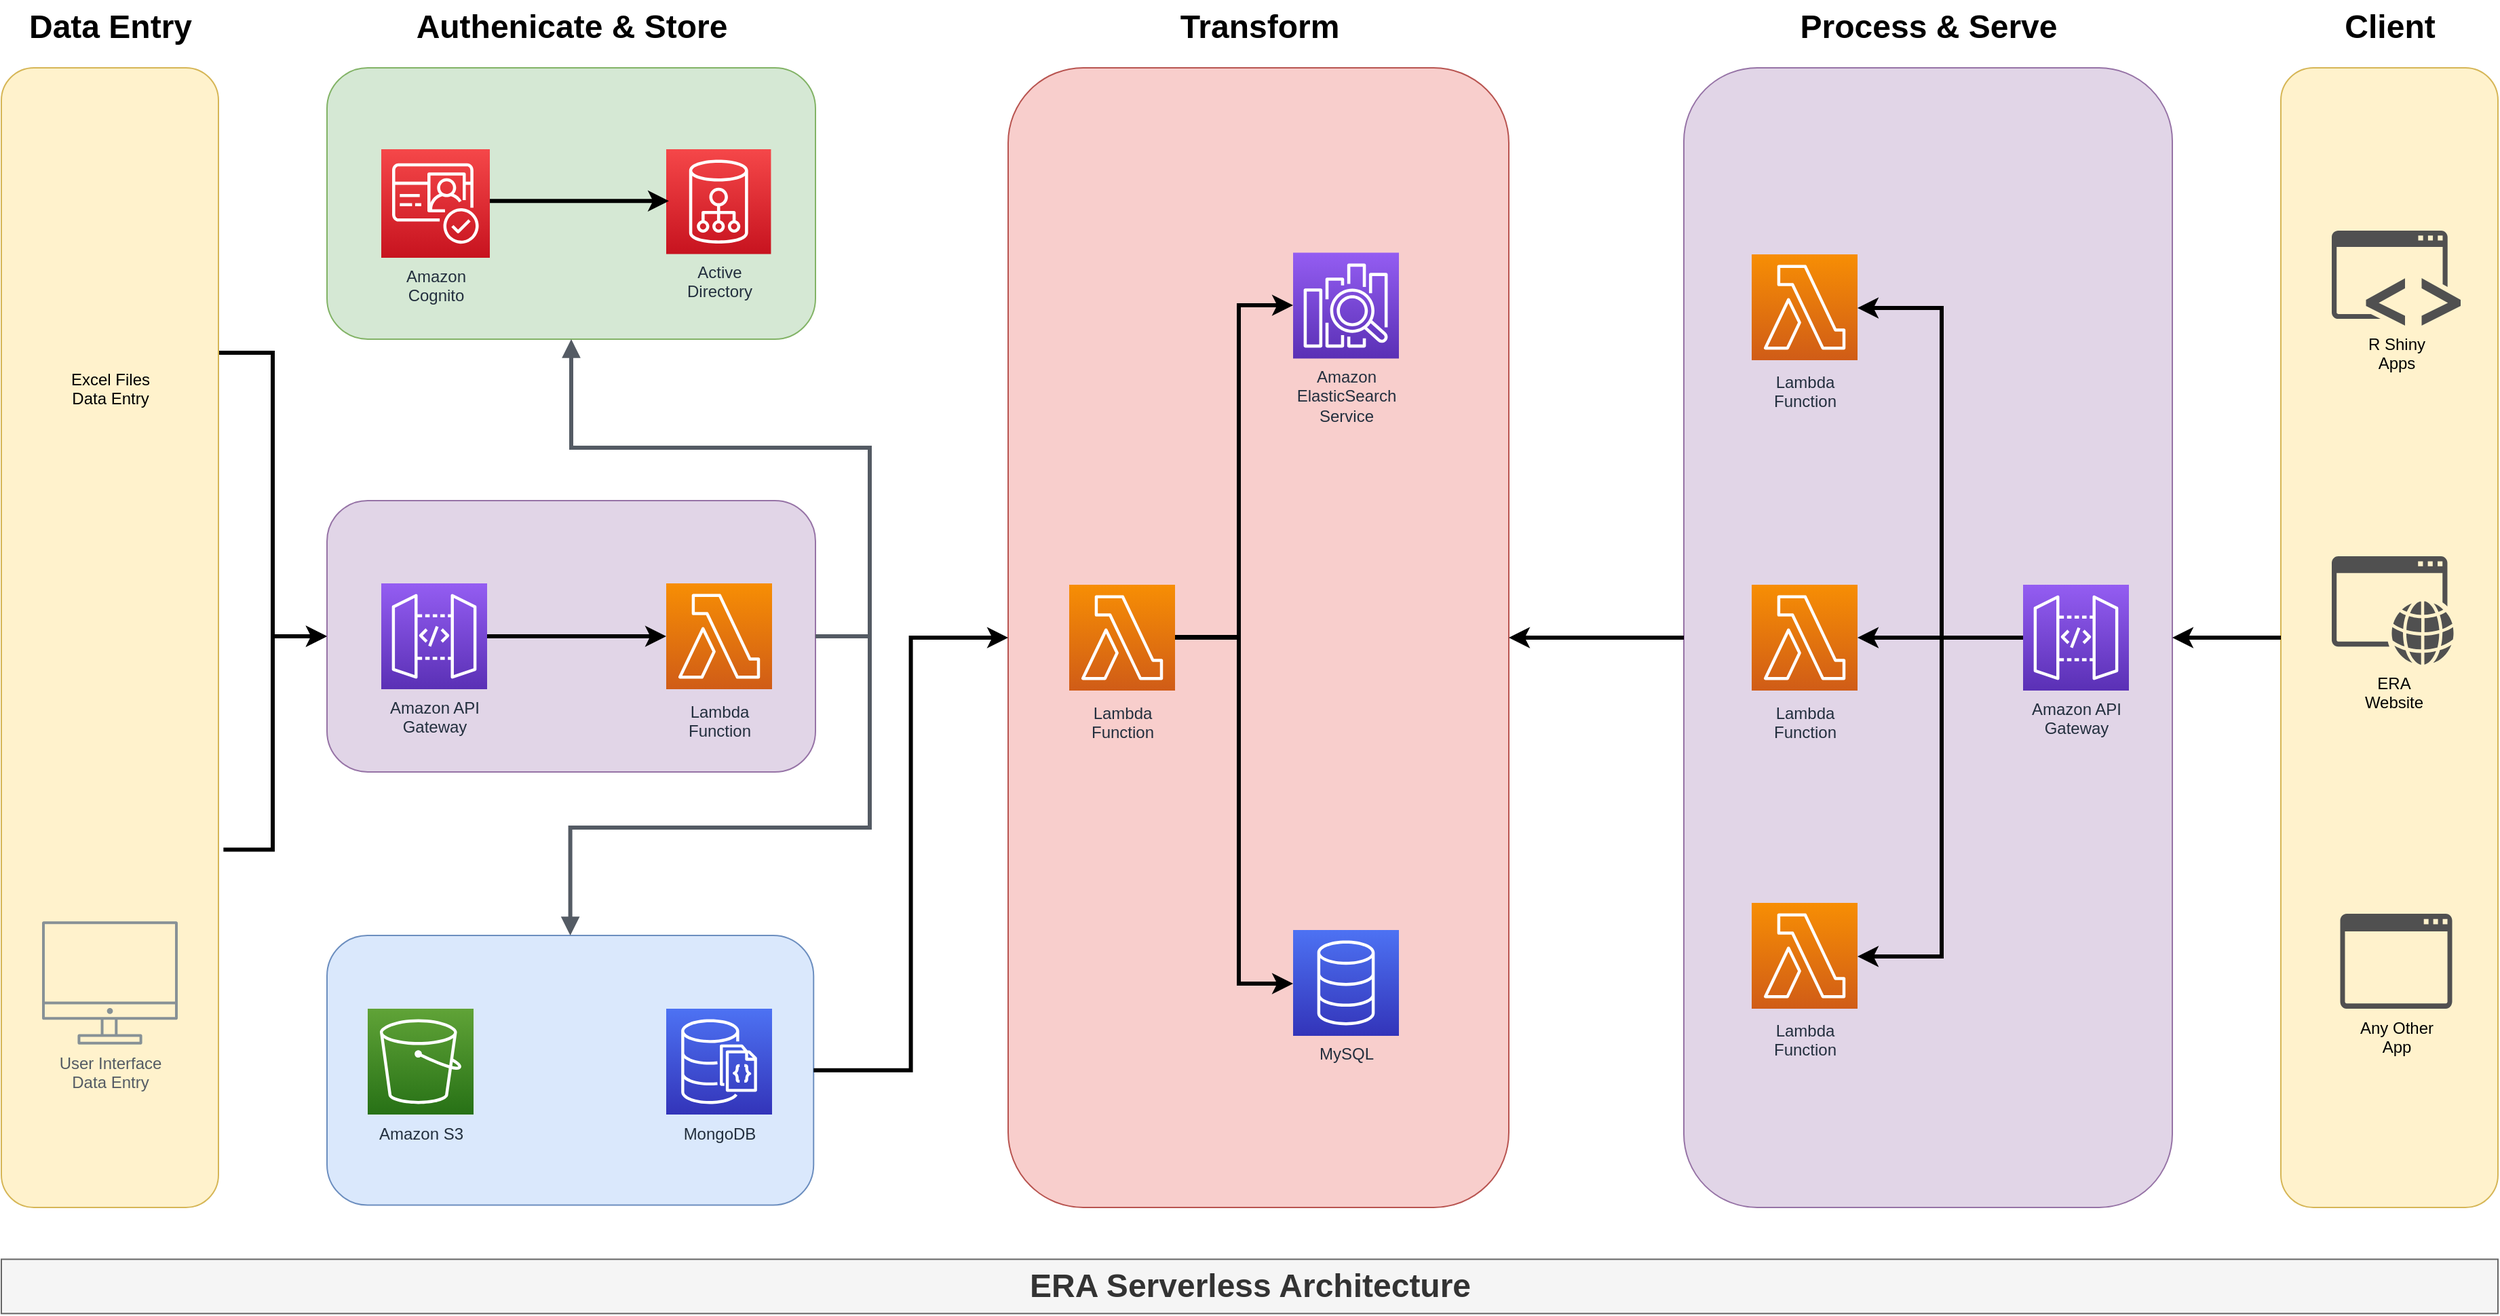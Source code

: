 <mxfile version="15.5.2" type="onedrive"><diagram id="Ht1M8jgEwFfnCIfOTk4-" name="Page-1"><mxGraphModel dx="1997" dy="1892" grid="1" gridSize="10" guides="1" tooltips="1" connect="1" arrows="1" fold="1" page="1" pageScale="1" pageWidth="1169" pageHeight="827" math="0" shadow="0"><root><mxCell id="0"/><mxCell id="1" parent="0"/><mxCell id="ac2I7F3j369CONuiqo8--59" value="" style="rounded=1;whiteSpace=wrap;html=1;labelBackgroundColor=none;labelBorderColor=none;fillColor=#e1d5e7;align=right;strokeColor=#9673a6;" vertex="1" parent="1"><mxGeometry x="1280" y="40" width="360" height="840" as="geometry"/></mxCell><mxCell id="ac2I7F3j369CONuiqo8--29" value="" style="rounded=1;whiteSpace=wrap;html=1;fillColor=#dae8fc;strokeColor=#6c8ebf;rotation=-90;" vertex="1" parent="1"><mxGeometry x="359.94" y="599.57" width="198.75" height="358.62" as="geometry"/></mxCell><mxCell id="ac2I7F3j369CONuiqo8--43" style="edgeStyle=orthogonalEdgeStyle;rounded=0;orthogonalLoop=1;jettySize=auto;html=1;exitX=1;exitY=0.25;exitDx=0;exitDy=0;entryX=0;entryY=0.5;entryDx=0;entryDy=0;strokeWidth=3;" edge="1" parent="1" source="ac2I7F3j369CONuiqo8--7" target="ac2I7F3j369CONuiqo8--23"><mxGeometry relative="1" as="geometry"/></mxCell><mxCell id="ac2I7F3j369CONuiqo8--7" value="" style="rounded=1;whiteSpace=wrap;html=1;fillColor=#fff2cc;strokeColor=#d6b656;" vertex="1" parent="1"><mxGeometry x="40" y="40" width="160" height="840" as="geometry"/></mxCell><mxCell id="UEzPUAAOIrF-is8g5C7q-109" value="User Interface &lt;br&gt;Data Entry" style="outlineConnect=0;gradientColor=none;fontColor=#545B64;strokeColor=none;fillColor=#879196;dashed=0;verticalLabelPosition=bottom;verticalAlign=top;align=center;html=1;fontSize=12;fontStyle=0;aspect=fixed;shape=mxgraph.aws4.illustration_desktop;pointerEvents=1;labelBackgroundColor=none;" parent="1" vertex="1"><mxGeometry x="70" y="669" width="100" height="91" as="geometry"/></mxCell><mxCell id="UEzPUAAOIrF-is8g5C7q-116" value="Amazon S3" style="outlineConnect=0;fontColor=#232F3E;gradientColor=#60A337;gradientDirection=north;fillColor=#277116;strokeColor=#ffffff;dashed=0;verticalLabelPosition=bottom;verticalAlign=top;align=center;html=1;fontSize=12;fontStyle=0;aspect=fixed;shape=mxgraph.aws4.resourceIcon;resIcon=mxgraph.aws4.s3;labelBackgroundColor=none;" parent="1" vertex="1"><mxGeometry x="310.0" y="733.5" width="78" height="78" as="geometry"/></mxCell><mxCell id="ac2I7F3j369CONuiqo8--1" value="Excel Files&lt;br&gt;Data Entry" style="shape=image;html=1;verticalAlign=top;verticalLabelPosition=bottom;labelBackgroundColor=none;imageAspect=0;aspect=fixed;image=https://cdn3.iconfinder.com/data/icons/document-icons-2/30/647708-excel-128.png" vertex="1" parent="1"><mxGeometry x="79.75" y="175" width="80.5" height="80.5" as="geometry"/></mxCell><mxCell id="ac2I7F3j369CONuiqo8--2" value="MongoDB" style="sketch=0;points=[[0,0,0],[0.25,0,0],[0.5,0,0],[0.75,0,0],[1,0,0],[0,1,0],[0.25,1,0],[0.5,1,0],[0.75,1,0],[1,1,0],[0,0.25,0],[0,0.5,0],[0,0.75,0],[1,0.25,0],[1,0.5,0],[1,0.75,0]];outlineConnect=0;fontColor=#232F3E;gradientColor=#4D72F3;gradientDirection=north;fillColor=#3334B9;strokeColor=#ffffff;dashed=0;verticalLabelPosition=bottom;verticalAlign=top;align=center;html=1;fontSize=12;fontStyle=0;aspect=fixed;shape=mxgraph.aws4.resourceIcon;resIcon=mxgraph.aws4.documentdb_with_mongodb_compatibility;" vertex="1" parent="1"><mxGeometry x="530" y="733.5" width="78" height="78" as="geometry"/></mxCell><mxCell id="ac2I7F3j369CONuiqo8--33" value="" style="group" vertex="1" connectable="0" parent="1"><mxGeometry x="280" y="359" width="360" height="235" as="geometry"/></mxCell><mxCell id="ac2I7F3j369CONuiqo8--28" value="&#10;&#10;&lt;pre&gt;&lt;code&gt;        {&#10;          &quot;term&quot;:&quot;213123&quot;,&#10;          &quot;frequency&quot;:5&#10;        }&#10;&lt;/code&gt;&lt;/pre&gt;&#10;&#10;" style="group" vertex="1" connectable="0" parent="ac2I7F3j369CONuiqo8--33"><mxGeometry width="360" height="200" as="geometry"/></mxCell><mxCell id="ac2I7F3j369CONuiqo8--23" value="" style="rounded=1;whiteSpace=wrap;html=1;labelBackgroundColor=none;labelBorderColor=none;fillColor=#e1d5e7;align=right;strokeColor=#9673a6;" vertex="1" parent="ac2I7F3j369CONuiqo8--28"><mxGeometry width="360" height="200" as="geometry"/></mxCell><mxCell id="UEzPUAAOIrF-is8g5C7q-113" value="Lambda &lt;br&gt;Function" style="outlineConnect=0;fontColor=#232F3E;gradientColor=#F78E04;gradientDirection=north;fillColor=#D05C17;strokeColor=#ffffff;dashed=0;verticalLabelPosition=bottom;verticalAlign=top;align=center;html=1;fontSize=12;fontStyle=0;aspect=fixed;shape=mxgraph.aws4.resourceIcon;resIcon=mxgraph.aws4.lambda;labelBackgroundColor=none;spacingTop=3;" parent="ac2I7F3j369CONuiqo8--28" vertex="1"><mxGeometry x="250" y="61" width="78" height="78" as="geometry"/></mxCell><mxCell id="ac2I7F3j369CONuiqo8--26" value="" style="edgeStyle=orthogonalEdgeStyle;rounded=0;orthogonalLoop=1;jettySize=auto;html=1;strokeWidth=3;" edge="1" parent="ac2I7F3j369CONuiqo8--28" source="UEzPUAAOIrF-is8g5C7q-114" target="UEzPUAAOIrF-is8g5C7q-113"><mxGeometry relative="1" as="geometry"/></mxCell><mxCell id="UEzPUAAOIrF-is8g5C7q-114" value="Amazon API&lt;br&gt;Gateway&lt;br&gt;" style="outlineConnect=0;fontColor=#232F3E;gradientColor=#945DF2;gradientDirection=north;fillColor=#5A30B5;strokeColor=#ffffff;dashed=0;verticalLabelPosition=bottom;verticalAlign=top;align=center;html=1;fontSize=12;fontStyle=0;aspect=fixed;shape=mxgraph.aws4.resourceIcon;resIcon=mxgraph.aws4.api_gateway;labelBackgroundColor=none;" parent="ac2I7F3j369CONuiqo8--28" vertex="1"><mxGeometry x="40" y="61" width="78" height="78" as="geometry"/></mxCell><mxCell id="ac2I7F3j369CONuiqo8--35" value="&#10;&#10;&lt;pre&gt;&lt;code&gt;        {&#10;          &quot;term&quot;:&quot;213123&quot;,&#10;          &quot;frequency&quot;:5&#10;        }&#10;&lt;/code&gt;&lt;/pre&gt;&#10;&#10;" style="group" vertex="1" connectable="0" parent="1"><mxGeometry x="280" y="40" width="360" height="200" as="geometry"/></mxCell><mxCell id="ac2I7F3j369CONuiqo8--36" value="" style="rounded=1;whiteSpace=wrap;html=1;labelBackgroundColor=none;labelBorderColor=none;fillColor=#d5e8d4;align=right;strokeColor=#82b366;" vertex="1" parent="ac2I7F3j369CONuiqo8--35"><mxGeometry width="360" height="200" as="geometry"/></mxCell><mxCell id="UEzPUAAOIrF-is8g5C7q-111" value="Amazon &lt;br&gt;Cognito" style="outlineConnect=0;fontColor=#232F3E;gradientColor=#F54749;gradientDirection=north;fillColor=#C7131F;strokeColor=#ffffff;dashed=0;verticalLabelPosition=bottom;verticalAlign=top;align=center;html=1;fontSize=12;fontStyle=0;aspect=fixed;shape=mxgraph.aws4.resourceIcon;resIcon=mxgraph.aws4.cognito;labelBackgroundColor=none;" parent="ac2I7F3j369CONuiqo8--35" vertex="1"><mxGeometry x="40" y="60" width="80" height="80" as="geometry"/></mxCell><mxCell id="UEzPUAAOIrF-is8g5C7q-112" value="Active&lt;br&gt;Directory" style="outlineConnect=0;fontColor=#232F3E;gradientColor=#F54749;gradientDirection=north;fillColor=#C7131F;strokeColor=#ffffff;dashed=0;verticalLabelPosition=bottom;verticalAlign=top;align=center;html=1;fontSize=12;fontStyle=0;aspect=fixed;shape=mxgraph.aws4.resourceIcon;resIcon=mxgraph.aws4.cloud_directory;labelBackgroundColor=none;" parent="ac2I7F3j369CONuiqo8--35" vertex="1"><mxGeometry x="250" y="60" width="77.22" height="77.22" as="geometry"/></mxCell><mxCell id="ac2I7F3j369CONuiqo8--49" value="" style="edgeStyle=orthogonalEdgeStyle;rounded=0;orthogonalLoop=1;jettySize=auto;html=1;strokeWidth=3;" edge="1" parent="ac2I7F3j369CONuiqo8--35"><mxGeometry relative="1" as="geometry"><mxPoint x="120" y="98.11" as="sourcePoint"/><mxPoint x="252" y="98.11" as="targetPoint"/></mxGeometry></mxCell><mxCell id="ac2I7F3j369CONuiqo8--41" value="" style="edgeStyle=orthogonalEdgeStyle;rounded=0;orthogonalLoop=1;jettySize=auto;html=1;exitX=1.023;exitY=0.686;exitDx=0;exitDy=0;exitPerimeter=0;entryX=0;entryY=0.5;entryDx=0;entryDy=0;strokeWidth=3;" edge="1" parent="1" source="ac2I7F3j369CONuiqo8--7" target="ac2I7F3j369CONuiqo8--23"><mxGeometry relative="1" as="geometry"><mxPoint x="310" y="280" as="targetPoint"/></mxGeometry></mxCell><mxCell id="ac2I7F3j369CONuiqo8--45" value="" style="edgeStyle=orthogonalEdgeStyle;html=1;endArrow=block;elbow=vertical;startArrow=none;startFill=0;endFill=1;strokeColor=#545B64;rounded=0;strokeWidth=3;" edge="1" parent="1" target="ac2I7F3j369CONuiqo8--36"><mxGeometry width="100" relative="1" as="geometry"><mxPoint x="640" y="459" as="sourcePoint"/><mxPoint x="900" y="520" as="targetPoint"/><Array as="points"><mxPoint x="680" y="459"/><mxPoint x="680" y="320"/><mxPoint x="460" y="320"/></Array></mxGeometry></mxCell><mxCell id="ac2I7F3j369CONuiqo8--55" value="" style="edgeStyle=orthogonalEdgeStyle;html=1;endArrow=block;elbow=vertical;startArrow=none;startFill=0;endFill=1;strokeColor=#545B64;rounded=0;strokeWidth=3;exitX=1;exitY=0.5;exitDx=0;exitDy=0;entryX=1;entryY=0.5;entryDx=0;entryDy=0;" edge="1" parent="1" source="ac2I7F3j369CONuiqo8--23" target="ac2I7F3j369CONuiqo8--29"><mxGeometry width="100" relative="1" as="geometry"><mxPoint x="650" y="469" as="sourcePoint"/><mxPoint x="440" y="620" as="targetPoint"/><Array as="points"><mxPoint x="680" y="459"/><mxPoint x="680" y="600"/><mxPoint x="459" y="600"/></Array></mxGeometry></mxCell><mxCell id="ac2I7F3j369CONuiqo8--47" value="" style="rounded=1;whiteSpace=wrap;html=1;fillColor=#f8cecc;strokeColor=#b85450;" vertex="1" parent="1"><mxGeometry x="782" y="40" width="369" height="840" as="geometry"/></mxCell><mxCell id="UEzPUAAOIrF-is8g5C7q-120" value="Amazon&lt;br&gt;ElasticSearch&lt;br&gt;Service&lt;br&gt;" style="outlineConnect=0;fontColor=#232F3E;gradientColor=#945DF2;gradientDirection=north;fillColor=#5A30B5;strokeColor=#ffffff;dashed=0;verticalLabelPosition=bottom;verticalAlign=top;align=center;html=1;fontSize=12;fontStyle=0;aspect=fixed;shape=mxgraph.aws4.resourceIcon;resIcon=mxgraph.aws4.elasticsearch_service;labelBackgroundColor=none;" parent="1" vertex="1"><mxGeometry x="992.004" y="176.248" width="78" height="78" as="geometry"/></mxCell><mxCell id="ac2I7F3j369CONuiqo8--3" value="MySQL" style="sketch=0;points=[[0,0,0],[0.25,0,0],[0.5,0,0],[0.75,0,0],[1,0,0],[0,1,0],[0.25,1,0],[0.5,1,0],[0.75,1,0],[1,1,0],[0,0.25,0],[0,0.5,0],[0,0.75,0],[1,0.25,0],[1,0.5,0],[1,0.75,0]];outlineConnect=0;fontColor=#232F3E;gradientColor=#4D72F3;gradientDirection=north;fillColor=#3334B9;strokeColor=#ffffff;dashed=0;verticalLabelPosition=bottom;verticalAlign=top;align=center;html=1;fontSize=12;fontStyle=0;aspect=fixed;shape=mxgraph.aws4.resourceIcon;resIcon=mxgraph.aws4.database;" vertex="1" parent="1"><mxGeometry x="992.004" y="675.497" width="78" height="78" as="geometry"/></mxCell><mxCell id="ac2I7F3j369CONuiqo8--5" value="Lambda&lt;br&gt;Function" style="outlineConnect=0;fontColor=#232F3E;gradientColor=#F78E04;gradientDirection=north;fillColor=#D05C17;strokeColor=#ffffff;dashed=0;verticalLabelPosition=bottom;verticalAlign=top;align=center;html=1;fontSize=12;fontStyle=0;aspect=fixed;shape=mxgraph.aws4.resourceIcon;resIcon=mxgraph.aws4.lambda;labelBackgroundColor=none;spacingTop=3;" vertex="1" parent="1"><mxGeometry x="827.006" y="420.995" width="78" height="78" as="geometry"/></mxCell><mxCell id="ac2I7F3j369CONuiqo8--56" value="" style="edgeStyle=orthogonalEdgeStyle;rounded=0;orthogonalLoop=1;jettySize=auto;html=1;strokeWidth=3;exitX=0.5;exitY=1;exitDx=0;exitDy=0;entryX=0;entryY=0.5;entryDx=0;entryDy=0;" edge="1" parent="1" source="ac2I7F3j369CONuiqo8--29" target="ac2I7F3j369CONuiqo8--47"><mxGeometry relative="1" as="geometry"><mxPoint x="688" y="828" as="sourcePoint"/><mxPoint x="820" y="828" as="targetPoint"/></mxGeometry></mxCell><mxCell id="ac2I7F3j369CONuiqo8--58" value="" style="edgeStyle=orthogonalEdgeStyle;rounded=0;orthogonalLoop=1;jettySize=auto;html=1;strokeWidth=3;" edge="1" parent="1" source="ac2I7F3j369CONuiqo8--5" target="UEzPUAAOIrF-is8g5C7q-120"><mxGeometry relative="1" as="geometry"><mxPoint x="922" y="460" as="sourcePoint"/><mxPoint x="1034" y="460" as="targetPoint"/><Array as="points"><mxPoint x="952" y="460"/><mxPoint x="952" y="215"/></Array></mxGeometry></mxCell><mxCell id="ac2I7F3j369CONuiqo8--57" value="" style="edgeStyle=orthogonalEdgeStyle;rounded=0;orthogonalLoop=1;jettySize=auto;html=1;strokeWidth=3;" edge="1" parent="1" target="ac2I7F3j369CONuiqo8--3"><mxGeometry relative="1" as="geometry"><mxPoint x="905" y="459.5" as="sourcePoint"/><mxPoint x="1037" y="459.5" as="targetPoint"/><Array as="points"><mxPoint x="952" y="460"/><mxPoint x="952" y="715"/></Array></mxGeometry></mxCell><mxCell id="ac2I7F3j369CONuiqo8--61" value="Amazon API&lt;br&gt;Gateway&lt;br&gt;" style="outlineConnect=0;fontColor=#232F3E;gradientColor=#945DF2;gradientDirection=north;fillColor=#5A30B5;strokeColor=#ffffff;dashed=0;verticalLabelPosition=bottom;verticalAlign=top;align=center;html=1;fontSize=12;fontStyle=0;aspect=fixed;shape=mxgraph.aws4.resourceIcon;resIcon=mxgraph.aws4.api_gateway;labelBackgroundColor=none;" vertex="1" parent="1"><mxGeometry x="1530" y="421" width="78" height="78" as="geometry"/></mxCell><mxCell id="ac2I7F3j369CONuiqo8--63" value="Lambda&lt;br&gt;Function" style="outlineConnect=0;fontColor=#232F3E;gradientColor=#F78E04;gradientDirection=north;fillColor=#D05C17;strokeColor=#ffffff;dashed=0;verticalLabelPosition=bottom;verticalAlign=top;align=center;html=1;fontSize=12;fontStyle=0;aspect=fixed;shape=mxgraph.aws4.resourceIcon;resIcon=mxgraph.aws4.lambda;labelBackgroundColor=none;spacingTop=3;" vertex="1" parent="1"><mxGeometry x="1329.996" y="177.495" width="78" height="78" as="geometry"/></mxCell><mxCell id="ac2I7F3j369CONuiqo8--65" value="Lambda&lt;br&gt;Function" style="outlineConnect=0;fontColor=#232F3E;gradientColor=#F78E04;gradientDirection=north;fillColor=#D05C17;strokeColor=#ffffff;dashed=0;verticalLabelPosition=bottom;verticalAlign=top;align=center;html=1;fontSize=12;fontStyle=0;aspect=fixed;shape=mxgraph.aws4.resourceIcon;resIcon=mxgraph.aws4.lambda;labelBackgroundColor=none;spacingTop=3;" vertex="1" parent="1"><mxGeometry x="1329.996" y="420.995" width="78" height="78" as="geometry"/></mxCell><mxCell id="ac2I7F3j369CONuiqo8--66" value="Lambda&lt;br&gt;Function" style="outlineConnect=0;fontColor=#232F3E;gradientColor=#F78E04;gradientDirection=north;fillColor=#D05C17;strokeColor=#ffffff;dashed=0;verticalLabelPosition=bottom;verticalAlign=top;align=center;html=1;fontSize=12;fontStyle=0;aspect=fixed;shape=mxgraph.aws4.resourceIcon;resIcon=mxgraph.aws4.lambda;labelBackgroundColor=none;spacingTop=3;" vertex="1" parent="1"><mxGeometry x="1329.996" y="655.495" width="78" height="78" as="geometry"/></mxCell><mxCell id="ac2I7F3j369CONuiqo8--68" value="" style="edgeStyle=orthogonalEdgeStyle;rounded=0;orthogonalLoop=1;jettySize=auto;html=1;strokeWidth=3;" edge="1" parent="1" source="ac2I7F3j369CONuiqo8--61" target="ac2I7F3j369CONuiqo8--65"><mxGeometry relative="1" as="geometry"><mxPoint x="1740" y="530" as="sourcePoint"/><mxPoint x="1827.004" y="785.5" as="targetPoint"/></mxGeometry></mxCell><mxCell id="ac2I7F3j369CONuiqo8--69" value="" style="edgeStyle=orthogonalEdgeStyle;rounded=0;orthogonalLoop=1;jettySize=auto;html=1;strokeWidth=3;" edge="1" parent="1" target="ac2I7F3j369CONuiqo8--63"><mxGeometry relative="1" as="geometry"><mxPoint x="1530" y="460" as="sourcePoint"/><mxPoint x="1417.996" y="470" as="targetPoint"/><Array as="points"><mxPoint x="1470" y="460"/><mxPoint x="1470" y="217"/></Array></mxGeometry></mxCell><mxCell id="ac2I7F3j369CONuiqo8--70" value="" style="edgeStyle=orthogonalEdgeStyle;rounded=0;orthogonalLoop=1;jettySize=auto;html=1;strokeWidth=3;" edge="1" parent="1" target="ac2I7F3j369CONuiqo8--66"><mxGeometry relative="1" as="geometry"><mxPoint x="1530" y="460" as="sourcePoint"/><mxPoint x="1417.996" y="227" as="targetPoint"/><Array as="points"><mxPoint x="1470" y="460"/><mxPoint x="1470" y="695"/></Array></mxGeometry></mxCell><mxCell id="ac2I7F3j369CONuiqo8--71" value="" style="edgeStyle=orthogonalEdgeStyle;rounded=0;orthogonalLoop=1;jettySize=auto;html=1;strokeWidth=3;exitX=0;exitY=0.5;exitDx=0;exitDy=0;" edge="1" parent="1" source="ac2I7F3j369CONuiqo8--59" target="ac2I7F3j369CONuiqo8--47"><mxGeometry relative="1" as="geometry"><mxPoint x="1710" y="340" as="sourcePoint"/><mxPoint x="1587.996" y="340" as="targetPoint"/></mxGeometry></mxCell><mxCell id="ac2I7F3j369CONuiqo8--72" value="" style="rounded=1;whiteSpace=wrap;html=1;fillColor=#fff2cc;strokeColor=#d6b656;" vertex="1" parent="1"><mxGeometry x="1720" y="40" width="160" height="840" as="geometry"/></mxCell><mxCell id="ac2I7F3j369CONuiqo8--77" value="ERA &lt;br&gt;Website" style="sketch=0;pointerEvents=1;shadow=0;dashed=0;html=1;strokeColor=none;fillColor=#505050;labelPosition=center;verticalLabelPosition=bottom;verticalAlign=top;outlineConnect=0;align=center;shape=mxgraph.office.concepts.application_web;labelBackgroundColor=none;labelBorderColor=none;" vertex="1" parent="1"><mxGeometry x="1757.5" y="400" width="90" height="80" as="geometry"/></mxCell><mxCell id="ac2I7F3j369CONuiqo8--78" value="R Shiny &lt;br&gt;Apps" style="sketch=0;pointerEvents=1;shadow=0;dashed=0;html=1;strokeColor=none;fillColor=#505050;labelPosition=center;verticalLabelPosition=bottom;verticalAlign=top;outlineConnect=0;align=center;shape=mxgraph.office.concepts.application_hybrid;labelBackgroundColor=none;labelBorderColor=none;" vertex="1" parent="1"><mxGeometry x="1757.5" y="160" width="95" height="70" as="geometry"/></mxCell><mxCell id="ac2I7F3j369CONuiqo8--79" value="Any Other &lt;br&gt;App" style="sketch=0;pointerEvents=1;shadow=0;dashed=0;html=1;strokeColor=none;fillColor=#505050;labelPosition=center;verticalLabelPosition=bottom;verticalAlign=top;outlineConnect=0;align=center;shape=mxgraph.office.concepts.application_generic;labelBackgroundColor=none;labelBorderColor=none;" vertex="1" parent="1"><mxGeometry x="1763.75" y="663.5" width="82.5" height="70" as="geometry"/></mxCell><mxCell id="ac2I7F3j369CONuiqo8--82" value="Data Entry" style="text;strokeColor=none;fillColor=none;html=1;fontSize=24;fontStyle=1;verticalAlign=middle;align=center;labelBackgroundColor=none;labelBorderColor=none;" vertex="1" parent="1"><mxGeometry x="40" y="-10" width="160" height="40" as="geometry"/></mxCell><mxCell id="ac2I7F3j369CONuiqo8--83" value="Authenicate &amp;amp; Store" style="text;strokeColor=none;fillColor=none;html=1;fontSize=24;fontStyle=1;verticalAlign=middle;align=center;labelBackgroundColor=none;labelBorderColor=none;" vertex="1" parent="1"><mxGeometry x="280" y="-10" width="360" height="40" as="geometry"/></mxCell><mxCell id="ac2I7F3j369CONuiqo8--84" value="Transform" style="text;strokeColor=none;fillColor=none;html=1;fontSize=24;fontStyle=1;verticalAlign=middle;align=center;labelBackgroundColor=none;labelBorderColor=none;" vertex="1" parent="1"><mxGeometry x="782" y="-10" width="370" height="40" as="geometry"/></mxCell><mxCell id="ac2I7F3j369CONuiqo8--86" value="Process &amp;amp; Serve" style="text;strokeColor=none;fillColor=none;html=1;fontSize=24;fontStyle=1;verticalAlign=middle;align=center;labelBackgroundColor=none;labelBorderColor=none;" vertex="1" parent="1"><mxGeometry x="1280" y="-10" width="360" height="40" as="geometry"/></mxCell><mxCell id="ac2I7F3j369CONuiqo8--89" value="Client" style="text;strokeColor=none;fillColor=none;html=1;fontSize=24;fontStyle=1;verticalAlign=middle;align=center;labelBackgroundColor=none;labelBorderColor=none;" vertex="1" parent="1"><mxGeometry x="1720" y="-10" width="160" height="40" as="geometry"/></mxCell><mxCell id="ac2I7F3j369CONuiqo8--91" value="" style="edgeStyle=orthogonalEdgeStyle;rounded=0;orthogonalLoop=1;jettySize=auto;html=1;strokeWidth=3;" edge="1" parent="1" source="ac2I7F3j369CONuiqo8--72" target="ac2I7F3j369CONuiqo8--59"><mxGeometry relative="1" as="geometry"><mxPoint x="1290" y="470" as="sourcePoint"/><mxPoint x="1179" y="470" as="targetPoint"/></mxGeometry></mxCell><mxCell id="ac2I7F3j369CONuiqo8--92" value="ERA Serverless Architecture" style="text;strokeColor=#666666;fillColor=#f5f5f5;html=1;fontSize=24;fontStyle=1;verticalAlign=middle;align=center;labelBackgroundColor=none;labelBorderColor=none;fontColor=#333333;" vertex="1" parent="1"><mxGeometry x="40" y="918.19" width="1840" height="40" as="geometry"/></mxCell></root></mxGraphModel></diagram></mxfile>